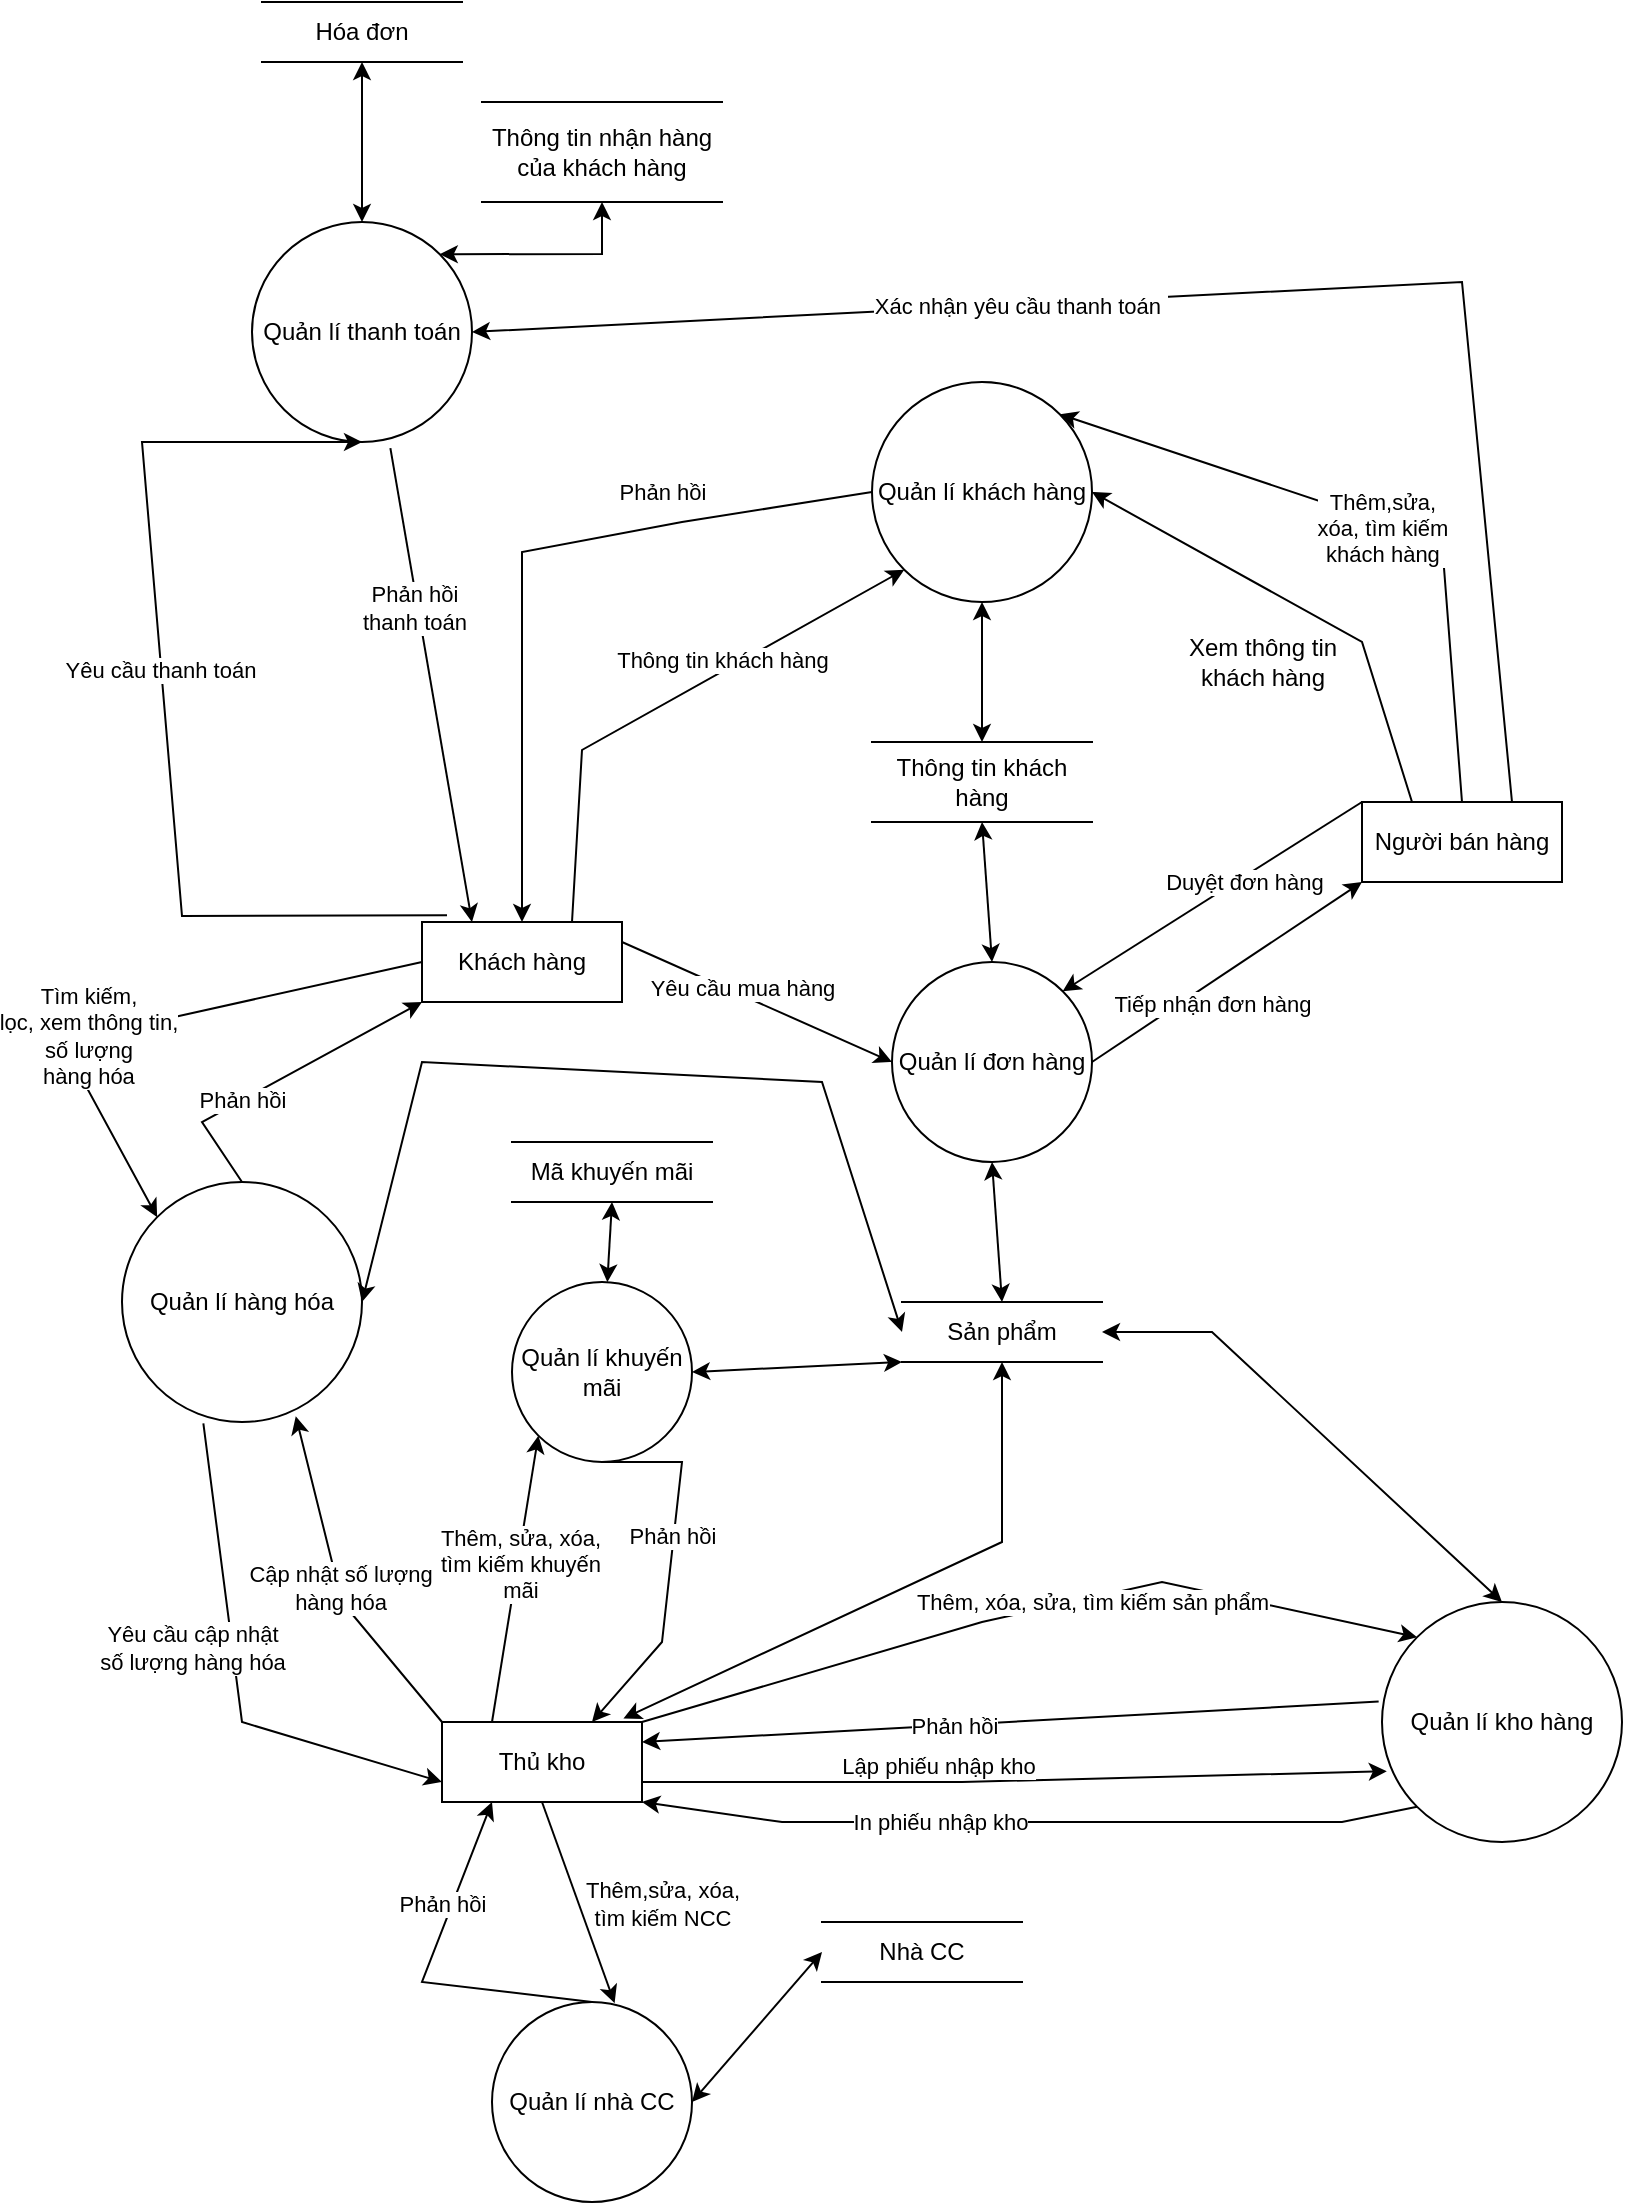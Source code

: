 <mxfile version="24.1.0" type="device">
  <diagram name="Page-1" id="51wzosEDzQwPQ3_0WkQl">
    <mxGraphModel dx="1982" dy="1734" grid="1" gridSize="10" guides="1" tooltips="1" connect="1" arrows="1" fold="1" page="1" pageScale="1" pageWidth="850" pageHeight="1100" math="0" shadow="0">
      <root>
        <mxCell id="0" />
        <mxCell id="1" parent="0" />
        <mxCell id="rjXJmVJrxNsFoH4tfVC--3" value="Khách hàng" style="rounded=0;whiteSpace=wrap;html=1;" parent="1" vertex="1">
          <mxGeometry x="190" y="10" width="100" height="40" as="geometry" />
        </mxCell>
        <mxCell id="rjXJmVJrxNsFoH4tfVC--4" value="Quản lí đơn hàng" style="ellipse;whiteSpace=wrap;html=1;aspect=fixed;" parent="1" vertex="1">
          <mxGeometry x="425" y="30" width="100" height="100" as="geometry" />
        </mxCell>
        <mxCell id="rjXJmVJrxNsFoH4tfVC--5" value="Người bán hàng" style="rounded=0;whiteSpace=wrap;html=1;" parent="1" vertex="1">
          <mxGeometry x="660" y="-50" width="100" height="40" as="geometry" />
        </mxCell>
        <mxCell id="rjXJmVJrxNsFoH4tfVC--6" value="" style="endArrow=classic;html=1;rounded=0;exitX=0;exitY=0;exitDx=0;exitDy=0;entryX=1;entryY=0;entryDx=0;entryDy=0;" parent="1" source="rjXJmVJrxNsFoH4tfVC--5" target="rjXJmVJrxNsFoH4tfVC--4" edge="1">
          <mxGeometry width="50" height="50" relative="1" as="geometry">
            <mxPoint x="685.6" y="34.48" as="sourcePoint" />
            <mxPoint x="515.355" y="40.005" as="targetPoint" />
            <Array as="points" />
          </mxGeometry>
        </mxCell>
        <mxCell id="rjXJmVJrxNsFoH4tfVC--56" value="Duyệt đơn hàng" style="edgeLabel;html=1;align=center;verticalAlign=middle;resizable=0;points=[];" parent="rjXJmVJrxNsFoH4tfVC--6" vertex="1" connectable="0">
          <mxGeometry x="0.161" y="1" relative="1" as="geometry">
            <mxPoint x="27" y="-16" as="offset" />
          </mxGeometry>
        </mxCell>
        <mxCell id="rjXJmVJrxNsFoH4tfVC--7" value="" style="endArrow=classic;html=1;rounded=0;exitX=1;exitY=0.5;exitDx=0;exitDy=0;entryX=0;entryY=1;entryDx=0;entryDy=0;" parent="1" source="rjXJmVJrxNsFoH4tfVC--4" target="rjXJmVJrxNsFoH4tfVC--5" edge="1">
          <mxGeometry width="50" height="50" relative="1" as="geometry">
            <mxPoint x="590" y="170" as="sourcePoint" />
            <mxPoint x="730" y="80" as="targetPoint" />
          </mxGeometry>
        </mxCell>
        <mxCell id="rjXJmVJrxNsFoH4tfVC--57" value="Tiếp nhận đơn hàng" style="edgeLabel;html=1;align=center;verticalAlign=middle;resizable=0;points=[];" parent="rjXJmVJrxNsFoH4tfVC--7" vertex="1" connectable="0">
          <mxGeometry x="-0.421" y="2" relative="1" as="geometry">
            <mxPoint x="22" y="-2" as="offset" />
          </mxGeometry>
        </mxCell>
        <mxCell id="rjXJmVJrxNsFoH4tfVC--9" value="" style="endArrow=classic;html=1;rounded=0;exitX=1;exitY=0.25;exitDx=0;exitDy=0;entryX=0;entryY=0.5;entryDx=0;entryDy=0;" parent="1" source="rjXJmVJrxNsFoH4tfVC--3" target="rjXJmVJrxNsFoH4tfVC--4" edge="1">
          <mxGeometry width="50" height="50" relative="1" as="geometry">
            <mxPoint x="400" y="260" as="sourcePoint" />
            <mxPoint x="450" y="210" as="targetPoint" />
            <Array as="points" />
          </mxGeometry>
        </mxCell>
        <mxCell id="rjXJmVJrxNsFoH4tfVC--53" value="Yêu cầu mua hàng" style="edgeLabel;html=1;align=center;verticalAlign=middle;resizable=0;points=[];" parent="rjXJmVJrxNsFoH4tfVC--9" vertex="1" connectable="0">
          <mxGeometry x="-0.377" y="-2" relative="1" as="geometry">
            <mxPoint x="19" y="2" as="offset" />
          </mxGeometry>
        </mxCell>
        <mxCell id="rjXJmVJrxNsFoH4tfVC--10" value="Sản phẩm" style="html=1;dashed=0;whiteSpace=wrap;shape=partialRectangle;right=0;left=0;" parent="1" vertex="1">
          <mxGeometry x="430" y="200" width="100" height="30" as="geometry" />
        </mxCell>
        <mxCell id="rjXJmVJrxNsFoH4tfVC--11" value="" style="endArrow=classic;startArrow=classic;html=1;rounded=0;entryX=0.5;entryY=1;entryDx=0;entryDy=0;exitX=0.5;exitY=0;exitDx=0;exitDy=0;" parent="1" source="rjXJmVJrxNsFoH4tfVC--10" target="rjXJmVJrxNsFoH4tfVC--4" edge="1">
          <mxGeometry width="50" height="50" relative="1" as="geometry">
            <mxPoint x="400" y="260" as="sourcePoint" />
            <mxPoint x="450" y="210" as="targetPoint" />
          </mxGeometry>
        </mxCell>
        <mxCell id="rjXJmVJrxNsFoH4tfVC--12" value="Quản lí khách hàng" style="ellipse;whiteSpace=wrap;html=1;aspect=fixed;" parent="1" vertex="1">
          <mxGeometry x="415" y="-260" width="110" height="110" as="geometry" />
        </mxCell>
        <mxCell id="rjXJmVJrxNsFoH4tfVC--14" value="" style="endArrow=classic;html=1;rounded=0;exitX=0.75;exitY=0;exitDx=0;exitDy=0;entryX=0;entryY=1;entryDx=0;entryDy=0;" parent="1" source="rjXJmVJrxNsFoH4tfVC--3" target="rjXJmVJrxNsFoH4tfVC--12" edge="1">
          <mxGeometry width="50" height="50" relative="1" as="geometry">
            <mxPoint x="400" y="60" as="sourcePoint" />
            <mxPoint x="450" y="10" as="targetPoint" />
            <Array as="points">
              <mxPoint x="270" y="-76" />
            </Array>
          </mxGeometry>
        </mxCell>
        <mxCell id="rjXJmVJrxNsFoH4tfVC--59" value="Phản hồi" style="edgeLabel;html=1;align=center;verticalAlign=middle;resizable=0;points=[];" parent="rjXJmVJrxNsFoH4tfVC--14" vertex="1" connectable="0">
          <mxGeometry x="0.138" y="-2" relative="1" as="geometry">
            <mxPoint x="-20" y="-98" as="offset" />
          </mxGeometry>
        </mxCell>
        <mxCell id="rjXJmVJrxNsFoH4tfVC--15" value="" style="endArrow=classic;html=1;rounded=0;exitX=0;exitY=0.5;exitDx=0;exitDy=0;entryX=0.5;entryY=0;entryDx=0;entryDy=0;" parent="1" source="rjXJmVJrxNsFoH4tfVC--12" target="rjXJmVJrxNsFoH4tfVC--3" edge="1">
          <mxGeometry width="50" height="50" relative="1" as="geometry">
            <mxPoint x="400" y="60" as="sourcePoint" />
            <mxPoint x="450" y="10" as="targetPoint" />
            <Array as="points">
              <mxPoint x="320" y="-190" />
              <mxPoint x="240" y="-175" />
            </Array>
          </mxGeometry>
        </mxCell>
        <mxCell id="rjXJmVJrxNsFoH4tfVC--58" value="Thông tin khách hàng" style="edgeLabel;html=1;align=center;verticalAlign=middle;resizable=0;points=[];" parent="rjXJmVJrxNsFoH4tfVC--15" vertex="1" connectable="0">
          <mxGeometry x="-0.228" relative="1" as="geometry">
            <mxPoint x="63" y="61" as="offset" />
          </mxGeometry>
        </mxCell>
        <mxCell id="rjXJmVJrxNsFoH4tfVC--16" value="Thông tin khách hàng" style="html=1;dashed=0;whiteSpace=wrap;shape=partialRectangle;right=0;left=0;" parent="1" vertex="1">
          <mxGeometry x="415" y="-80" width="110" height="40" as="geometry" />
        </mxCell>
        <mxCell id="rjXJmVJrxNsFoH4tfVC--17" value="" style="endArrow=classic;startArrow=classic;html=1;rounded=0;exitX=0.5;exitY=0;exitDx=0;exitDy=0;entryX=0.5;entryY=1;entryDx=0;entryDy=0;" parent="1" source="rjXJmVJrxNsFoH4tfVC--4" target="rjXJmVJrxNsFoH4tfVC--16" edge="1">
          <mxGeometry width="50" height="50" relative="1" as="geometry">
            <mxPoint x="400" y="60" as="sourcePoint" />
            <mxPoint x="450" y="10" as="targetPoint" />
          </mxGeometry>
        </mxCell>
        <mxCell id="rjXJmVJrxNsFoH4tfVC--18" value="" style="endArrow=classic;startArrow=classic;html=1;rounded=0;entryX=0.5;entryY=1;entryDx=0;entryDy=0;exitX=0.5;exitY=0;exitDx=0;exitDy=0;" parent="1" source="rjXJmVJrxNsFoH4tfVC--16" target="rjXJmVJrxNsFoH4tfVC--12" edge="1">
          <mxGeometry width="50" height="50" relative="1" as="geometry">
            <mxPoint x="400" y="60" as="sourcePoint" />
            <mxPoint x="450" y="10" as="targetPoint" />
          </mxGeometry>
        </mxCell>
        <mxCell id="rjXJmVJrxNsFoH4tfVC--20" value="" style="endArrow=classic;html=1;rounded=0;exitX=0.5;exitY=0;exitDx=0;exitDy=0;entryX=1;entryY=0;entryDx=0;entryDy=0;" parent="1" source="rjXJmVJrxNsFoH4tfVC--5" target="rjXJmVJrxNsFoH4tfVC--12" edge="1">
          <mxGeometry width="50" height="50" relative="1" as="geometry">
            <mxPoint x="400" y="60" as="sourcePoint" />
            <mxPoint x="450" y="10" as="targetPoint" />
            <Array as="points">
              <mxPoint x="700" y="-180" />
            </Array>
          </mxGeometry>
        </mxCell>
        <mxCell id="rjXJmVJrxNsFoH4tfVC--51" value="Thêm,sửa,&lt;br&gt;xóa, tìm kiếm&lt;br&gt;khách hàng" style="edgeLabel;html=1;align=center;verticalAlign=middle;resizable=0;points=[];" parent="rjXJmVJrxNsFoH4tfVC--20" vertex="1" connectable="0">
          <mxGeometry x="-0.031" y="3" relative="1" as="geometry">
            <mxPoint as="offset" />
          </mxGeometry>
        </mxCell>
        <mxCell id="rjXJmVJrxNsFoH4tfVC--21" value="" style="endArrow=classic;html=1;rounded=0;exitX=0.25;exitY=0;exitDx=0;exitDy=0;entryX=1;entryY=0.5;entryDx=0;entryDy=0;" parent="1" source="rjXJmVJrxNsFoH4tfVC--5" target="rjXJmVJrxNsFoH4tfVC--12" edge="1">
          <mxGeometry width="50" height="50" relative="1" as="geometry">
            <mxPoint x="400" y="60" as="sourcePoint" />
            <mxPoint x="450" y="10" as="targetPoint" />
            <Array as="points">
              <mxPoint x="660" y="-130" />
            </Array>
          </mxGeometry>
        </mxCell>
        <mxCell id="rjXJmVJrxNsFoH4tfVC--22" value="Quản lí hàng hóa" style="ellipse;whiteSpace=wrap;html=1;aspect=fixed;" parent="1" vertex="1">
          <mxGeometry x="40" y="140" width="120" height="120" as="geometry" />
        </mxCell>
        <mxCell id="rjXJmVJrxNsFoH4tfVC--23" value="" style="endArrow=classic;html=1;rounded=0;exitX=0;exitY=0.5;exitDx=0;exitDy=0;entryX=0;entryY=0;entryDx=0;entryDy=0;" parent="1" source="rjXJmVJrxNsFoH4tfVC--3" target="rjXJmVJrxNsFoH4tfVC--22" edge="1">
          <mxGeometry width="50" height="50" relative="1" as="geometry">
            <mxPoint x="400" y="360" as="sourcePoint" />
            <mxPoint x="450" y="310" as="targetPoint" />
            <Array as="points">
              <mxPoint x="10" y="70" />
            </Array>
          </mxGeometry>
        </mxCell>
        <mxCell id="rjXJmVJrxNsFoH4tfVC--62" value="Tìm kiếm,&lt;br&gt;lọc, xem thông tin,&lt;br&gt;số lượng&lt;br&gt;hàng hóa" style="edgeLabel;html=1;align=center;verticalAlign=middle;resizable=0;points=[];" parent="rjXJmVJrxNsFoH4tfVC--23" vertex="1" connectable="0">
          <mxGeometry x="0.204" relative="1" as="geometry">
            <mxPoint as="offset" />
          </mxGeometry>
        </mxCell>
        <mxCell id="rjXJmVJrxNsFoH4tfVC--24" value="" style="endArrow=classic;html=1;rounded=0;exitX=0.5;exitY=0;exitDx=0;exitDy=0;entryX=0;entryY=1;entryDx=0;entryDy=0;" parent="1" source="rjXJmVJrxNsFoH4tfVC--22" target="rjXJmVJrxNsFoH4tfVC--3" edge="1">
          <mxGeometry width="50" height="50" relative="1" as="geometry">
            <mxPoint x="400" y="260" as="sourcePoint" />
            <mxPoint x="450" y="210" as="targetPoint" />
            <Array as="points">
              <mxPoint x="80" y="110" />
            </Array>
          </mxGeometry>
        </mxCell>
        <mxCell id="rjXJmVJrxNsFoH4tfVC--63" value="Phản hồi" style="edgeLabel;html=1;align=center;verticalAlign=middle;resizable=0;points=[];" parent="rjXJmVJrxNsFoH4tfVC--24" vertex="1" connectable="0">
          <mxGeometry x="0.325" y="-1" relative="1" as="geometry">
            <mxPoint x="-43" y="22" as="offset" />
          </mxGeometry>
        </mxCell>
        <mxCell id="rjXJmVJrxNsFoH4tfVC--25" value="" style="endArrow=classic;startArrow=classic;html=1;rounded=0;exitX=1;exitY=0.5;exitDx=0;exitDy=0;entryX=0;entryY=0.5;entryDx=0;entryDy=0;" parent="1" source="rjXJmVJrxNsFoH4tfVC--22" target="rjXJmVJrxNsFoH4tfVC--10" edge="1">
          <mxGeometry width="50" height="50" relative="1" as="geometry">
            <mxPoint x="400" y="260" as="sourcePoint" />
            <mxPoint x="450" y="210" as="targetPoint" />
            <Array as="points">
              <mxPoint x="190" y="80" />
              <mxPoint x="390" y="90" />
            </Array>
          </mxGeometry>
        </mxCell>
        <mxCell id="rjXJmVJrxNsFoH4tfVC--29" value="" style="endArrow=classic;startArrow=classic;html=1;rounded=0;exitX=0.907;exitY=-0.044;exitDx=0;exitDy=0;entryX=0.5;entryY=1;entryDx=0;entryDy=0;exitPerimeter=0;" parent="1" source="rjXJmVJrxNsFoH4tfVC--31" target="rjXJmVJrxNsFoH4tfVC--10" edge="1">
          <mxGeometry width="50" height="50" relative="1" as="geometry">
            <mxPoint x="345" y="360" as="sourcePoint" />
            <mxPoint x="450" y="310" as="targetPoint" />
            <Array as="points">
              <mxPoint x="480" y="320" />
              <mxPoint x="480" y="260" />
            </Array>
          </mxGeometry>
        </mxCell>
        <mxCell id="rjXJmVJrxNsFoH4tfVC--31" value="Thủ kho" style="rounded=0;whiteSpace=wrap;html=1;" parent="1" vertex="1">
          <mxGeometry x="200" y="410" width="100" height="40" as="geometry" />
        </mxCell>
        <mxCell id="rjXJmVJrxNsFoH4tfVC--32" value="Quản lí kho hàng" style="ellipse;whiteSpace=wrap;html=1;aspect=fixed;" parent="1" vertex="1">
          <mxGeometry x="670" y="350" width="120" height="120" as="geometry" />
        </mxCell>
        <mxCell id="rjXJmVJrxNsFoH4tfVC--37" value="Quản lí nhà CC" style="ellipse;whiteSpace=wrap;html=1;aspect=fixed;" parent="1" vertex="1">
          <mxGeometry x="225" y="550" width="100" height="100" as="geometry" />
        </mxCell>
        <mxCell id="rjXJmVJrxNsFoH4tfVC--38" value="" style="endArrow=classic;html=1;rounded=0;exitX=0.5;exitY=0;exitDx=0;exitDy=0;entryX=0.25;entryY=1;entryDx=0;entryDy=0;" parent="1" source="rjXJmVJrxNsFoH4tfVC--37" target="rjXJmVJrxNsFoH4tfVC--31" edge="1">
          <mxGeometry width="50" height="50" relative="1" as="geometry">
            <mxPoint x="400" y="560" as="sourcePoint" />
            <mxPoint x="450" y="510" as="targetPoint" />
            <Array as="points">
              <mxPoint x="190" y="540" />
            </Array>
          </mxGeometry>
        </mxCell>
        <mxCell id="rjXJmVJrxNsFoH4tfVC--75" value="Thêm,sửa, xóa,&lt;br&gt;tìm kiếm NCC" style="edgeLabel;html=1;align=center;verticalAlign=middle;resizable=0;points=[];" parent="rjXJmVJrxNsFoH4tfVC--38" vertex="1" connectable="0">
          <mxGeometry x="0.273" relative="1" as="geometry">
            <mxPoint x="109" y="-11" as="offset" />
          </mxGeometry>
        </mxCell>
        <mxCell id="rjXJmVJrxNsFoH4tfVC--40" value="" style="endArrow=classic;html=1;rounded=0;exitX=0.5;exitY=1;exitDx=0;exitDy=0;entryX=0.613;entryY=0.006;entryDx=0;entryDy=0;entryPerimeter=0;" parent="1" source="rjXJmVJrxNsFoH4tfVC--31" target="rjXJmVJrxNsFoH4tfVC--37" edge="1">
          <mxGeometry width="50" height="50" relative="1" as="geometry">
            <mxPoint x="290" y="400" as="sourcePoint" />
            <mxPoint x="291.6" y="476.9" as="targetPoint" />
          </mxGeometry>
        </mxCell>
        <mxCell id="rjXJmVJrxNsFoH4tfVC--76" value="Phản hồi" style="edgeLabel;html=1;align=center;verticalAlign=middle;resizable=0;points=[];" parent="rjXJmVJrxNsFoH4tfVC--40" vertex="1" connectable="0">
          <mxGeometry x="-0.236" y="-3" relative="1" as="geometry">
            <mxPoint x="-61" y="11" as="offset" />
          </mxGeometry>
        </mxCell>
        <mxCell id="rjXJmVJrxNsFoH4tfVC--42" value="" style="endArrow=classic;html=1;rounded=0;exitX=1;exitY=0;exitDx=0;exitDy=0;entryX=0;entryY=0;entryDx=0;entryDy=0;" parent="1" source="rjXJmVJrxNsFoH4tfVC--31" target="rjXJmVJrxNsFoH4tfVC--32" edge="1">
          <mxGeometry width="50" height="50" relative="1" as="geometry">
            <mxPoint x="400" y="560" as="sourcePoint" />
            <mxPoint x="450" y="510" as="targetPoint" />
            <Array as="points">
              <mxPoint x="470" y="360" />
              <mxPoint x="560" y="340" />
            </Array>
          </mxGeometry>
        </mxCell>
        <mxCell id="rjXJmVJrxNsFoH4tfVC--72" value="Thêm, xóa, sửa, tìm kiếm sản phẩm" style="edgeLabel;html=1;align=center;verticalAlign=middle;resizable=0;points=[];" parent="rjXJmVJrxNsFoH4tfVC--42" vertex="1" connectable="0">
          <mxGeometry x="-0.205" relative="1" as="geometry">
            <mxPoint x="72" y="-15" as="offset" />
          </mxGeometry>
        </mxCell>
        <mxCell id="rjXJmVJrxNsFoH4tfVC--45" value="" style="endArrow=classic;html=1;rounded=0;exitX=0;exitY=1;exitDx=0;exitDy=0;entryX=1;entryY=1;entryDx=0;entryDy=0;" parent="1" source="rjXJmVJrxNsFoH4tfVC--32" target="rjXJmVJrxNsFoH4tfVC--31" edge="1">
          <mxGeometry width="50" height="50" relative="1" as="geometry">
            <mxPoint x="679.12" y="482.44" as="sourcePoint" />
            <mxPoint x="280.88" y="500" as="targetPoint" />
            <Array as="points">
              <mxPoint x="650" y="460" />
              <mxPoint x="370" y="460" />
            </Array>
          </mxGeometry>
        </mxCell>
        <mxCell id="rjXJmVJrxNsFoH4tfVC--82" value="In phiếu nhập kho" style="edgeLabel;html=1;align=center;verticalAlign=middle;resizable=0;points=[];" parent="rjXJmVJrxNsFoH4tfVC--45" vertex="1" connectable="0">
          <mxGeometry x="0.234" relative="1" as="geometry">
            <mxPoint as="offset" />
          </mxGeometry>
        </mxCell>
        <mxCell id="rjXJmVJrxNsFoH4tfVC--46" value="" style="endArrow=classic;startArrow=classic;html=1;rounded=0;entryX=0.5;entryY=0;entryDx=0;entryDy=0;exitX=1;exitY=0.5;exitDx=0;exitDy=0;" parent="1" source="rjXJmVJrxNsFoH4tfVC--10" target="rjXJmVJrxNsFoH4tfVC--32" edge="1">
          <mxGeometry width="50" height="50" relative="1" as="geometry">
            <mxPoint x="400" y="460" as="sourcePoint" />
            <mxPoint x="450" y="410" as="targetPoint" />
            <Array as="points">
              <mxPoint x="585" y="215" />
            </Array>
          </mxGeometry>
        </mxCell>
        <mxCell id="rjXJmVJrxNsFoH4tfVC--52" value="Xem thông tin&lt;br&gt;khách hàng" style="text;html=1;align=center;verticalAlign=middle;resizable=0;points=[];autosize=1;strokeColor=none;fillColor=none;" parent="1" vertex="1">
          <mxGeometry x="560" y="-140" width="100" height="40" as="geometry" />
        </mxCell>
        <mxCell id="rjXJmVJrxNsFoH4tfVC--68" value="" style="endArrow=classic;html=1;rounded=0;exitX=0.339;exitY=1.006;exitDx=0;exitDy=0;exitPerimeter=0;entryX=0;entryY=0.75;entryDx=0;entryDy=0;" parent="1" source="rjXJmVJrxNsFoH4tfVC--22" target="rjXJmVJrxNsFoH4tfVC--31" edge="1">
          <mxGeometry width="50" height="50" relative="1" as="geometry">
            <mxPoint x="130" y="330.36" as="sourcePoint" />
            <mxPoint x="243.76" y="389.64" as="targetPoint" />
            <Array as="points">
              <mxPoint x="100" y="410" />
            </Array>
          </mxGeometry>
        </mxCell>
        <mxCell id="rjXJmVJrxNsFoH4tfVC--70" value="Yêu cầu cập nhật&lt;br&gt;số lượng hàng hóa" style="edgeLabel;html=1;align=center;verticalAlign=middle;resizable=0;points=[];" parent="rjXJmVJrxNsFoH4tfVC--68" vertex="1" connectable="0">
          <mxGeometry x="-0.017" y="-3" relative="1" as="geometry">
            <mxPoint x="-19" y="-13" as="offset" />
          </mxGeometry>
        </mxCell>
        <mxCell id="rjXJmVJrxNsFoH4tfVC--69" value="" style="endArrow=classic;html=1;rounded=0;exitX=0;exitY=0;exitDx=0;exitDy=0;entryX=0.724;entryY=0.976;entryDx=0;entryDy=0;entryPerimeter=0;" parent="1" source="rjXJmVJrxNsFoH4tfVC--31" target="rjXJmVJrxNsFoH4tfVC--22" edge="1">
          <mxGeometry width="50" height="50" relative="1" as="geometry">
            <mxPoint x="400" y="360" as="sourcePoint" />
            <mxPoint x="450" y="310" as="targetPoint" />
            <Array as="points">
              <mxPoint x="150" y="350" />
            </Array>
          </mxGeometry>
        </mxCell>
        <mxCell id="rjXJmVJrxNsFoH4tfVC--71" value="Cập nhật số lượng&lt;br&gt;hàng hóa" style="edgeLabel;html=1;align=center;verticalAlign=middle;resizable=0;points=[];" parent="rjXJmVJrxNsFoH4tfVC--69" vertex="1" connectable="0">
          <mxGeometry x="-0.019" y="2" relative="1" as="geometry">
            <mxPoint x="2" y="-1" as="offset" />
          </mxGeometry>
        </mxCell>
        <mxCell id="rjXJmVJrxNsFoH4tfVC--77" value="Nhà CC" style="html=1;dashed=0;whiteSpace=wrap;shape=partialRectangle;right=0;left=0;" parent="1" vertex="1">
          <mxGeometry x="390" y="510" width="100" height="30" as="geometry" />
        </mxCell>
        <mxCell id="rjXJmVJrxNsFoH4tfVC--78" value="" style="endArrow=classic;startArrow=classic;html=1;rounded=0;exitX=0;exitY=0.5;exitDx=0;exitDy=0;entryX=1;entryY=0.5;entryDx=0;entryDy=0;" parent="1" source="rjXJmVJrxNsFoH4tfVC--77" target="rjXJmVJrxNsFoH4tfVC--37" edge="1">
          <mxGeometry width="50" height="50" relative="1" as="geometry">
            <mxPoint x="400" y="460" as="sourcePoint" />
            <mxPoint x="450" y="410" as="targetPoint" />
            <Array as="points" />
          </mxGeometry>
        </mxCell>
        <mxCell id="rjXJmVJrxNsFoH4tfVC--80" value="" style="endArrow=classic;html=1;rounded=0;exitX=1;exitY=0.75;exitDx=0;exitDy=0;entryX=0.02;entryY=0.705;entryDx=0;entryDy=0;entryPerimeter=0;" parent="1" source="rjXJmVJrxNsFoH4tfVC--31" target="rjXJmVJrxNsFoH4tfVC--32" edge="1">
          <mxGeometry width="50" height="50" relative="1" as="geometry">
            <mxPoint x="400" y="360" as="sourcePoint" />
            <mxPoint x="450" y="310" as="targetPoint" />
            <Array as="points">
              <mxPoint x="460" y="440" />
            </Array>
          </mxGeometry>
        </mxCell>
        <mxCell id="rjXJmVJrxNsFoH4tfVC--81" value="Lập phiếu nhập kho" style="edgeLabel;html=1;align=center;verticalAlign=middle;resizable=0;points=[];" parent="rjXJmVJrxNsFoH4tfVC--80" vertex="1" connectable="0">
          <mxGeometry x="-0.222" relative="1" as="geometry">
            <mxPoint x="3" y="-8" as="offset" />
          </mxGeometry>
        </mxCell>
        <mxCell id="rjXJmVJrxNsFoH4tfVC--90" value="Quản lí thanh toán" style="ellipse;whiteSpace=wrap;html=1;aspect=fixed;" parent="1" vertex="1">
          <mxGeometry x="105" y="-340" width="110" height="110" as="geometry" />
        </mxCell>
        <mxCell id="rjXJmVJrxNsFoH4tfVC--91" value="Hóa đơn" style="html=1;dashed=0;whiteSpace=wrap;shape=partialRectangle;right=0;left=0;" parent="1" vertex="1">
          <mxGeometry x="110" y="-450" width="100" height="30" as="geometry" />
        </mxCell>
        <mxCell id="rjXJmVJrxNsFoH4tfVC--93" value="" style="endArrow=classic;html=1;rounded=0;exitX=0.125;exitY=-0.085;exitDx=0;exitDy=0;exitPerimeter=0;entryX=0.5;entryY=1;entryDx=0;entryDy=0;" parent="1" source="rjXJmVJrxNsFoH4tfVC--3" target="rjXJmVJrxNsFoH4tfVC--90" edge="1">
          <mxGeometry width="50" height="50" relative="1" as="geometry">
            <mxPoint x="370" y="-140" as="sourcePoint" />
            <mxPoint x="420" y="-190" as="targetPoint" />
            <Array as="points">
              <mxPoint x="70" y="7" />
              <mxPoint x="50" y="-230" />
            </Array>
          </mxGeometry>
        </mxCell>
        <mxCell id="rjXJmVJrxNsFoH4tfVC--94" value="Yêu cầu thanh toán" style="edgeLabel;html=1;align=center;verticalAlign=middle;resizable=0;points=[];" parent="rjXJmVJrxNsFoH4tfVC--93" vertex="1" connectable="0">
          <mxGeometry x="0.067" y="1" relative="1" as="geometry">
            <mxPoint as="offset" />
          </mxGeometry>
        </mxCell>
        <mxCell id="rjXJmVJrxNsFoH4tfVC--100" value="" style="endArrow=classic;html=1;rounded=0;exitX=0.629;exitY=1.028;exitDx=0;exitDy=0;exitPerimeter=0;entryX=0.25;entryY=0;entryDx=0;entryDy=0;" parent="1" source="rjXJmVJrxNsFoH4tfVC--90" target="rjXJmVJrxNsFoH4tfVC--3" edge="1">
          <mxGeometry width="50" height="50" relative="1" as="geometry">
            <mxPoint x="370" y="-140" as="sourcePoint" />
            <mxPoint x="420" y="-190" as="targetPoint" />
          </mxGeometry>
        </mxCell>
        <mxCell id="rjXJmVJrxNsFoH4tfVC--101" value="Phản hồi&lt;br&gt;thanh toán" style="edgeLabel;html=1;align=center;verticalAlign=middle;resizable=0;points=[];" parent="rjXJmVJrxNsFoH4tfVC--100" vertex="1" connectable="0">
          <mxGeometry x="-0.325" y="-2" relative="1" as="geometry">
            <mxPoint as="offset" />
          </mxGeometry>
        </mxCell>
        <mxCell id="rjXJmVJrxNsFoH4tfVC--102" value="" style="endArrow=classic;startArrow=classic;html=1;rounded=0;exitX=0.5;exitY=0;exitDx=0;exitDy=0;entryX=0.5;entryY=1;entryDx=0;entryDy=0;" parent="1" source="rjXJmVJrxNsFoH4tfVC--90" target="rjXJmVJrxNsFoH4tfVC--91" edge="1">
          <mxGeometry width="50" height="50" relative="1" as="geometry">
            <mxPoint x="370" y="-230" as="sourcePoint" />
            <mxPoint x="420" y="-280" as="targetPoint" />
          </mxGeometry>
        </mxCell>
        <mxCell id="rjXJmVJrxNsFoH4tfVC--104" value="" style="endArrow=classic;html=1;rounded=0;exitX=0.75;exitY=0;exitDx=0;exitDy=0;entryX=1;entryY=0.5;entryDx=0;entryDy=0;" parent="1" source="rjXJmVJrxNsFoH4tfVC--5" target="rjXJmVJrxNsFoH4tfVC--90" edge="1">
          <mxGeometry width="50" height="50" relative="1" as="geometry">
            <mxPoint x="370" y="-230" as="sourcePoint" />
            <mxPoint x="420" y="-280" as="targetPoint" />
            <Array as="points">
              <mxPoint x="710" y="-310" />
            </Array>
          </mxGeometry>
        </mxCell>
        <mxCell id="rjXJmVJrxNsFoH4tfVC--105" value="Xác nhận yêu cầu thanh toán&amp;nbsp;" style="edgeLabel;html=1;align=center;verticalAlign=middle;resizable=0;points=[];" parent="rjXJmVJrxNsFoH4tfVC--104" vertex="1" connectable="0">
          <mxGeometry x="0.277" y="1" relative="1" as="geometry">
            <mxPoint as="offset" />
          </mxGeometry>
        </mxCell>
        <mxCell id="rjXJmVJrxNsFoH4tfVC--107" value="Thông tin nhận hàng của khách hàng" style="html=1;dashed=0;whiteSpace=wrap;shape=partialRectangle;right=0;left=0;" parent="1" vertex="1">
          <mxGeometry x="220" y="-400" width="120" height="50" as="geometry" />
        </mxCell>
        <mxCell id="rjXJmVJrxNsFoH4tfVC--108" value="" style="endArrow=classic;startArrow=classic;html=1;rounded=0;exitX=1;exitY=0;exitDx=0;exitDy=0;entryX=0.5;entryY=1;entryDx=0;entryDy=0;" parent="1" source="rjXJmVJrxNsFoH4tfVC--90" target="rjXJmVJrxNsFoH4tfVC--107" edge="1">
          <mxGeometry width="50" height="50" relative="1" as="geometry">
            <mxPoint x="410" y="-180" as="sourcePoint" />
            <mxPoint x="460" y="-230" as="targetPoint" />
            <Array as="points">
              <mxPoint x="280" y="-324" />
            </Array>
          </mxGeometry>
        </mxCell>
        <mxCell id="rjXJmVJrxNsFoH4tfVC--118" value="Quản lí khuyến mãi" style="ellipse;whiteSpace=wrap;html=1;aspect=fixed;" parent="1" vertex="1">
          <mxGeometry x="235" y="190" width="90" height="90" as="geometry" />
        </mxCell>
        <mxCell id="rjXJmVJrxNsFoH4tfVC--125" value="" style="endArrow=classic;startArrow=classic;html=1;rounded=0;entryX=0;entryY=1;entryDx=0;entryDy=0;exitX=1;exitY=0.5;exitDx=0;exitDy=0;" parent="1" source="rjXJmVJrxNsFoH4tfVC--118" target="rjXJmVJrxNsFoH4tfVC--10" edge="1">
          <mxGeometry width="50" height="50" relative="1" as="geometry">
            <mxPoint x="300" y="200" as="sourcePoint" />
            <mxPoint x="350" y="150" as="targetPoint" />
          </mxGeometry>
        </mxCell>
        <mxCell id="Rdf9XJ_qi7vOVaelEvdV-1" value="" style="endArrow=classic;html=1;rounded=0;exitX=0.25;exitY=0;exitDx=0;exitDy=0;entryX=0;entryY=1;entryDx=0;entryDy=0;" parent="1" source="rjXJmVJrxNsFoH4tfVC--31" target="rjXJmVJrxNsFoH4tfVC--118" edge="1">
          <mxGeometry width="50" height="50" relative="1" as="geometry">
            <mxPoint x="340" y="350" as="sourcePoint" />
            <mxPoint x="390" y="300" as="targetPoint" />
          </mxGeometry>
        </mxCell>
        <mxCell id="Rdf9XJ_qi7vOVaelEvdV-2" value="Thêm, sửa, xóa,&lt;br&gt;tìm kiếm khuyến&lt;br&gt;mãi" style="edgeLabel;html=1;align=center;verticalAlign=middle;resizable=0;points=[];" parent="Rdf9XJ_qi7vOVaelEvdV-1" vertex="1" connectable="0">
          <mxGeometry x="0.104" relative="1" as="geometry">
            <mxPoint x="1" as="offset" />
          </mxGeometry>
        </mxCell>
        <mxCell id="Rdf9XJ_qi7vOVaelEvdV-3" value="" style="endArrow=classic;html=1;rounded=0;exitX=0.5;exitY=1;exitDx=0;exitDy=0;entryX=0.75;entryY=0;entryDx=0;entryDy=0;" parent="1" source="rjXJmVJrxNsFoH4tfVC--118" target="rjXJmVJrxNsFoH4tfVC--31" edge="1">
          <mxGeometry width="50" height="50" relative="1" as="geometry">
            <mxPoint x="340" y="350" as="sourcePoint" />
            <mxPoint x="390" y="300" as="targetPoint" />
            <Array as="points">
              <mxPoint x="320" y="280" />
              <mxPoint x="310" y="370" />
            </Array>
          </mxGeometry>
        </mxCell>
        <mxCell id="Rdf9XJ_qi7vOVaelEvdV-4" value="Phản hồi" style="edgeLabel;html=1;align=center;verticalAlign=middle;resizable=0;points=[];" parent="Rdf9XJ_qi7vOVaelEvdV-3" vertex="1" connectable="0">
          <mxGeometry x="-0.16" y="-1" relative="1" as="geometry">
            <mxPoint as="offset" />
          </mxGeometry>
        </mxCell>
        <mxCell id="Rdf9XJ_qi7vOVaelEvdV-5" value="Mã khuyến mãi" style="html=1;dashed=0;whiteSpace=wrap;shape=partialRectangle;right=0;left=0;" parent="1" vertex="1">
          <mxGeometry x="235" y="120" width="100" height="30" as="geometry" />
        </mxCell>
        <mxCell id="Rdf9XJ_qi7vOVaelEvdV-6" value="" style="endArrow=classic;startArrow=classic;html=1;rounded=0;entryX=0.5;entryY=1;entryDx=0;entryDy=0;" parent="1" source="rjXJmVJrxNsFoH4tfVC--118" target="Rdf9XJ_qi7vOVaelEvdV-5" edge="1">
          <mxGeometry width="50" height="50" relative="1" as="geometry">
            <mxPoint x="340" y="250" as="sourcePoint" />
            <mxPoint x="390" y="200" as="targetPoint" />
          </mxGeometry>
        </mxCell>
        <mxCell id="Rdf9XJ_qi7vOVaelEvdV-7" value="" style="endArrow=classic;html=1;rounded=0;exitX=-0.014;exitY=0.415;exitDx=0;exitDy=0;exitPerimeter=0;entryX=1;entryY=0.25;entryDx=0;entryDy=0;" parent="1" source="rjXJmVJrxNsFoH4tfVC--32" target="rjXJmVJrxNsFoH4tfVC--31" edge="1">
          <mxGeometry width="50" height="50" relative="1" as="geometry">
            <mxPoint x="430" y="450" as="sourcePoint" />
            <mxPoint x="480" y="400" as="targetPoint" />
          </mxGeometry>
        </mxCell>
        <mxCell id="Rdf9XJ_qi7vOVaelEvdV-8" value="Phản hồi" style="edgeLabel;html=1;align=center;verticalAlign=middle;resizable=0;points=[];" parent="Rdf9XJ_qi7vOVaelEvdV-7" vertex="1" connectable="0">
          <mxGeometry x="0.155" relative="1" as="geometry">
            <mxPoint as="offset" />
          </mxGeometry>
        </mxCell>
      </root>
    </mxGraphModel>
  </diagram>
</mxfile>
